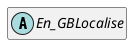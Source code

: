 @startuml
set namespaceSeparator \\
hide members
hide << alias >> circle

abstract class En_GBLocalise
@enduml
